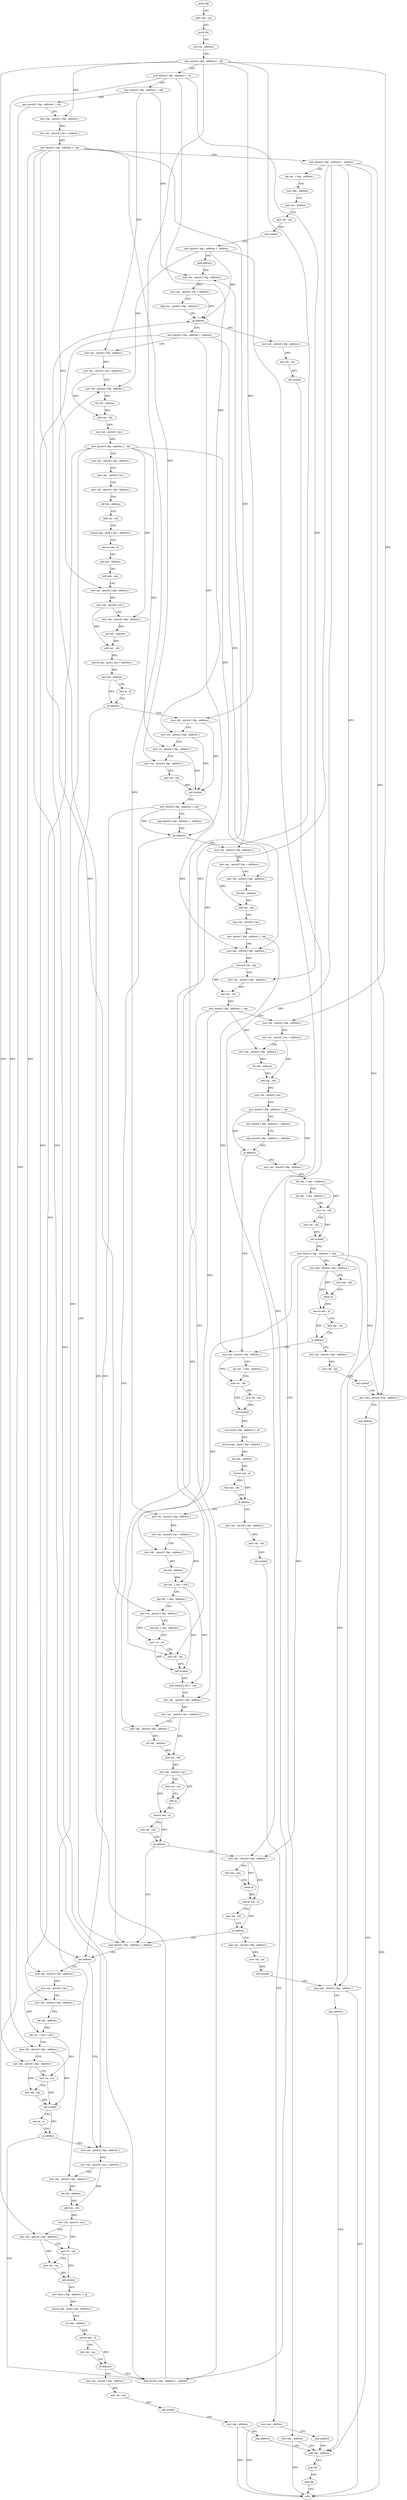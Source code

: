 digraph "func" {
"4324833" [label = "push rbp" ]
"4324834" [label = "mov rbp , rsp" ]
"4324837" [label = "push rbx" ]
"4324838" [label = "sub rsp , address" ]
"4324845" [label = "mov qword [ rbp - address ] , rdi" ]
"4324849" [label = "mov qword [ rbp - address ] , rsi" ]
"4324853" [label = "mov qword [ rbp - address ] , rdx" ]
"4324860" [label = "mov qword [ rbp - address ] , rcx" ]
"4324867" [label = "mov rax , qword [ rbp - address ]" ]
"4324871" [label = "mov rax , qword [ rax + address ]" ]
"4324878" [label = "mov qword [ rbp - address ] , rax" ]
"4324882" [label = "mov dword [ rbp - address ] , address" ]
"4324889" [label = "lea rax , [ rbp - address ]" ]
"4324893" [label = "mov edx , address" ]
"4324898" [label = "mov esi , address" ]
"4324903" [label = "mov rdi , rax" ]
"4324906" [label = "call symbol" ]
"4324911" [label = "mov qword [ rbp - address ] , address" ]
"4324919" [label = "jmp address" ]
"4325522" [label = "mov rax , qword [ rbp - address ]" ]
"4325529" [label = "mov rax , qword [ rax + address ]" ]
"4325533" [label = "cmp rax , qword [ rbp - address ]" ]
"4325537" [label = "jg address" ]
"4324924" [label = "mov dword [ rbp - address ] , address" ]
"4325543" [label = "mov rax , qword [ rbp - address ]" ]
"4324931" [label = "mov rax , qword [ rbp - address ]" ]
"4324938" [label = "mov rax , qword [ rax + address ]" ]
"4324942" [label = "mov rdx , qword [ rbp - address ]" ]
"4324946" [label = "shl rdx , address" ]
"4324950" [label = "add rax , rdx" ]
"4324953" [label = "mov rax , qword [ rax ]" ]
"4324956" [label = "mov qword [ rbp - address ] , rax" ]
"4324960" [label = "mov rax , qword [ rbp - address ]" ]
"4324964" [label = "mov rax , qword [ rax ]" ]
"4324967" [label = "mov rdx , qword [ rbp - address ]" ]
"4324971" [label = "shl rdx , address" ]
"4324975" [label = "add rax , rdx" ]
"4324978" [label = "movzx eax , byte [ rax + address ]" ]
"4324982" [label = "movzx eax , al" ]
"4324985" [label = "and eax , address" ]
"4324988" [label = "test eax , eax" ]
"4324990" [label = "mov rax , qword [ rbp - address ]" ]
"4324994" [label = "mov rax , qword [ rax ]" ]
"4324997" [label = "mov rdx , qword [ rbp - address ]" ]
"4325001" [label = "shl rdx , address" ]
"4325005" [label = "add rax , rdx" ]
"4325008" [label = "movzx eax , byte [ rax + address ]" ]
"4325012" [label = "and eax , address" ]
"4325015" [label = "test al , al" ]
"4325017" [label = "je address" ]
"4325392" [label = "cmp dword [ rbp - address ] , address" ]
"4325023" [label = "mov rdx , qword [ rbp - address ]" ]
"4325547" [label = "mov rdi , rax" ]
"4325550" [label = "call symbol" ]
"4325555" [label = "mov eax , address" ]
"4325560" [label = "add rsp , address" ]
"4325396" [label = "jne address" ]
"4325440" [label = "mov rax , qword [ rbp - address ]" ]
"4325398" [label = "mov rax , qword [ rbp - address ]" ]
"4325027" [label = "mov rcx , qword [ rbp - address ]" ]
"4325031" [label = "mov rsi , qword [ rbp - address ]" ]
"4325035" [label = "mov rax , qword [ rbp - address ]" ]
"4325039" [label = "mov rdi , rax" ]
"4325042" [label = "call symbol" ]
"4325047" [label = "mov dword [ rbp - address ] , eax" ]
"4325050" [label = "cmp dword [ rbp - address ] , address" ]
"4325054" [label = "jle address" ]
"4325060" [label = "mov rax , qword [ rbp - address ]" ]
"4325444" [label = "mov rax , qword [ rax + address ]" ]
"4325448" [label = "mov rdx , qword [ rbp - address ]" ]
"4325452" [label = "shl rdx , address" ]
"4325456" [label = "add rax , rdx" ]
"4325459" [label = "mov rdx , qword [ rax ]" ]
"4325462" [label = "mov rax , qword [ rbp - address ]" ]
"4325469" [label = "mov rsi , rdx" ]
"4325472" [label = "mov rdi , rax" ]
"4325475" [label = "call symbol" ]
"4325480" [label = "mov byte [ rbp - address ] , al" ]
"4325483" [label = "movzx eax , byte [ rbp - address ]" ]
"4325487" [label = "xor eax , address" ]
"4325490" [label = "movzx eax , al" ]
"4325493" [label = "test rax , rax" ]
"4325496" [label = "je address" ]
"4325517" [label = "add qword [ rbp - address ] , address" ]
"4325498" [label = "mov rax , qword [ rbp - address ]" ]
"4325402" [label = "mov rax , qword [ rax ]" ]
"4325405" [label = "mov rdx , qword [ rbp - address ]" ]
"4325409" [label = "shl rdx , address" ]
"4325413" [label = "lea rcx , [ rax + rdx ]" ]
"4325417" [label = "mov rdx , qword [ rbp - address ]" ]
"4325421" [label = "mov rax , qword [ rbp - address ]" ]
"4325425" [label = "mov rsi , rcx" ]
"4325428" [label = "mov rdi , rax" ]
"4325431" [label = "call symbol" ]
"4325436" [label = "test al , al" ]
"4325438" [label = "je address" ]
"4325064" [label = "mov rax , qword [ rax + address ]" ]
"4325068" [label = "mov rdx , qword [ rbp - address ]" ]
"4325072" [label = "shl rdx , address" ]
"4325076" [label = "add rax , rdx" ]
"4325079" [label = "mov rax , qword [ rax ]" ]
"4325082" [label = "mov qword [ rbp - address ] , rax" ]
"4325086" [label = "mov eax , dword [ rbp - address ]" ]
"4325089" [label = "movsxd rdx , eax" ]
"4325092" [label = "mov rax , qword [ rbp - address ]" ]
"4325096" [label = "add rax , rdx" ]
"4325099" [label = "mov qword [ rbp - address ] , rax" ]
"4325103" [label = "mov rax , qword [ rbp - address ]" ]
"4325107" [label = "mov rax , qword [ rax + address ]" ]
"4325114" [label = "mov rdx , qword [ rbp - address ]" ]
"4325118" [label = "shl rdx , address" ]
"4325122" [label = "add rax , rdx" ]
"4325125" [label = "mov rax , qword [ rax ]" ]
"4325128" [label = "mov qword [ rbp - address ] , rax" ]
"4325132" [label = "mov qword [ rbp - address ] , address" ]
"4325140" [label = "cmp qword [ rbp - address ] , address" ]
"4325145" [label = "je address" ]
"4325209" [label = "mov rdx , qword [ rbp - address ]" ]
"4325147" [label = "mov rax , qword [ rbp - address ]" ]
"4325502" [label = "mov rdi , rax" ]
"4325505" [label = "call symbol" ]
"4325510" [label = "mov eax , address" ]
"4325515" [label = "jmp address" ]
"4325213" [label = "lea rax , [ rbp - address ]" ]
"4325217" [label = "mov rsi , rdx" ]
"4325220" [label = "mov rdi , rax" ]
"4325223" [label = "call symbol" ]
"4325228" [label = "mov byte [ rbp - address ] , al" ]
"4325231" [label = "movzx eax , byte [ rbp - address ]" ]
"4325235" [label = "xor eax , address" ]
"4325238" [label = "movzx eax , al" ]
"4325241" [label = "test rax , rax" ]
"4325244" [label = "je address" ]
"4325268" [label = "mov rax , qword [ rbp - address ]" ]
"4325246" [label = "mov rax , qword [ rbp - address ]" ]
"4325151" [label = "lea rdx , [ rax + address ]" ]
"4325155" [label = "lea rax , [ rbp - address ]" ]
"4325159" [label = "mov rsi , rdx" ]
"4325162" [label = "mov rdi , rax" ]
"4325165" [label = "call symbol" ]
"4325170" [label = "mov dword [ rbp - address ] , eax" ]
"4325173" [label = "mov eax , dword [ rbp - address ]" ]
"4325176" [label = "test eax , eax" ]
"4325178" [label = "setne al" ]
"4325181" [label = "movzx eax , al" ]
"4325184" [label = "test rax , rax" ]
"4325187" [label = "je address" ]
"4325189" [label = "mov rax , qword [ rbp - address ]" ]
"4325567" [label = "pop rbx" ]
"4325568" [label = "pop rbp" ]
"4325569" [label = "retn" ]
"4325272" [label = "mov rax , qword [ rax + address ]" ]
"4325279" [label = "mov rdx , qword [ rbp - address ]" ]
"4325283" [label = "shl rdx , address" ]
"4325287" [label = "lea rbx , [ rax + rdx ]" ]
"4325291" [label = "lea rdx , [ rbp - address ]" ]
"4325295" [label = "mov rcx , qword [ rbp - address ]" ]
"4325299" [label = "lea rax , [ rbp - address ]" ]
"4325303" [label = "mov rsi , rcx" ]
"4325306" [label = "mov rdi , rax" ]
"4325309" [label = "call symbol" ]
"4325314" [label = "mov qword [ rbx ] , rax" ]
"4325317" [label = "mov rax , qword [ rbp - address ]" ]
"4325321" [label = "mov rax , qword [ rax + address ]" ]
"4325328" [label = "mov rdx , qword [ rbp - address ]" ]
"4325332" [label = "shl rdx , address" ]
"4325336" [label = "add rax , rdx" ]
"4325339" [label = "mov rax , qword [ rax ]" ]
"4325342" [label = "test rax , rax" ]
"4325345" [label = "sete al" ]
"4325348" [label = "movzx eax , al" ]
"4325351" [label = "test rax , rax" ]
"4325354" [label = "je address" ]
"4325356" [label = "mov eax , dword [ rbp - address ]" ]
"4325250" [label = "mov rdi , rax" ]
"4325253" [label = "call symbol" ]
"4325258" [label = "mov eax , address" ]
"4325263" [label = "jmp address" ]
"4325193" [label = "mov rdi , rax" ]
"4325196" [label = "call symbol" ]
"4325201" [label = "mov eax , dword [ rbp - address ]" ]
"4325204" [label = "jmp address" ]
"4325359" [label = "test eax , eax" ]
"4325361" [label = "setne al" ]
"4325364" [label = "movzx eax , al" ]
"4325367" [label = "test rax , rax" ]
"4325370" [label = "je address" ]
"4325372" [label = "mov rax , qword [ rbp - address ]" ]
"4325376" [label = "mov rdi , rax" ]
"4325379" [label = "call symbol" ]
"4325384" [label = "mov eax , dword [ rbp - address ]" ]
"4325387" [label = "jmp address" ]
"4324833" -> "4324834" [ label = "CFG" ]
"4324834" -> "4324837" [ label = "CFG" ]
"4324837" -> "4324838" [ label = "CFG" ]
"4324838" -> "4324845" [ label = "CFG" ]
"4324845" -> "4324849" [ label = "CFG" ]
"4324845" -> "4324867" [ label = "DFG" ]
"4324845" -> "4325023" [ label = "DFG" ]
"4324845" -> "4325421" [ label = "DFG" ]
"4324845" -> "4325103" [ label = "DFG" ]
"4324845" -> "4325268" [ label = "DFG" ]
"4324845" -> "4325317" [ label = "DFG" ]
"4324849" -> "4324853" [ label = "CFG" ]
"4324849" -> "4325027" [ label = "DFG" ]
"4324849" -> "4325417" [ label = "DFG" ]
"4324849" -> "4325092" [ label = "DFG" ]
"4324853" -> "4324860" [ label = "CFG" ]
"4324853" -> "4325522" [ label = "DFG" ]
"4324853" -> "4324931" [ label = "DFG" ]
"4324860" -> "4324867" [ label = "CFG" ]
"4324860" -> "4325462" [ label = "DFG" ]
"4324867" -> "4324871" [ label = "DFG" ]
"4324871" -> "4324878" [ label = "DFG" ]
"4324878" -> "4324882" [ label = "CFG" ]
"4324878" -> "4324990" [ label = "DFG" ]
"4324878" -> "4325035" [ label = "DFG" ]
"4324878" -> "4325440" [ label = "DFG" ]
"4324878" -> "4325398" [ label = "DFG" ]
"4324878" -> "4325060" [ label = "DFG" ]
"4324878" -> "4325295" [ label = "DFG" ]
"4324882" -> "4324889" [ label = "CFG" ]
"4324882" -> "4325173" [ label = "DFG" ]
"4324882" -> "4325201" [ label = "DFG" ]
"4324882" -> "4325356" [ label = "DFG" ]
"4324882" -> "4325384" [ label = "DFG" ]
"4324882" -> "4325306" [ label = "DFG" ]
"4324889" -> "4324893" [ label = "CFG" ]
"4324893" -> "4324898" [ label = "CFG" ]
"4324898" -> "4324903" [ label = "CFG" ]
"4324903" -> "4324906" [ label = "DFG" ]
"4324906" -> "4324911" [ label = "CFG" ]
"4324911" -> "4324919" [ label = "CFG" ]
"4324911" -> "4325537" [ label = "DFG" ]
"4324911" -> "4324942" [ label = "DFG" ]
"4324911" -> "4325517" [ label = "DFG" ]
"4324919" -> "4325522" [ label = "CFG" ]
"4325522" -> "4325529" [ label = "DFG" ]
"4325529" -> "4325533" [ label = "CFG" ]
"4325529" -> "4325537" [ label = "DFG" ]
"4325533" -> "4325537" [ label = "CFG" ]
"4325537" -> "4324924" [ label = "CFG" ]
"4325537" -> "4325543" [ label = "CFG" ]
"4324924" -> "4324931" [ label = "CFG" ]
"4324924" -> "4325396" [ label = "DFG" ]
"4324924" -> "4325054" [ label = "DFG" ]
"4324924" -> "4325086" [ label = "DFG" ]
"4325543" -> "4325547" [ label = "DFG" ]
"4324931" -> "4324938" [ label = "DFG" ]
"4324938" -> "4324942" [ label = "CFG" ]
"4324938" -> "4324950" [ label = "DFG" ]
"4324942" -> "4324946" [ label = "DFG" ]
"4324946" -> "4324950" [ label = "DFG" ]
"4324950" -> "4324953" [ label = "DFG" ]
"4324953" -> "4324956" [ label = "DFG" ]
"4324956" -> "4324960" [ label = "CFG" ]
"4324956" -> "4324997" [ label = "DFG" ]
"4324956" -> "4325031" [ label = "DFG" ]
"4324956" -> "4325448" [ label = "DFG" ]
"4324956" -> "4325405" [ label = "DFG" ]
"4324956" -> "4325068" [ label = "DFG" ]
"4324960" -> "4324964" [ label = "CFG" ]
"4324964" -> "4324967" [ label = "CFG" ]
"4324967" -> "4324971" [ label = "CFG" ]
"4324971" -> "4324975" [ label = "CFG" ]
"4324975" -> "4324978" [ label = "CFG" ]
"4324978" -> "4324982" [ label = "CFG" ]
"4324982" -> "4324985" [ label = "CFG" ]
"4324985" -> "4324988" [ label = "CFG" ]
"4324988" -> "4324990" [ label = "CFG" ]
"4324990" -> "4324994" [ label = "DFG" ]
"4324994" -> "4324997" [ label = "CFG" ]
"4324994" -> "4325005" [ label = "DFG" ]
"4324997" -> "4325001" [ label = "DFG" ]
"4325001" -> "4325005" [ label = "DFG" ]
"4325005" -> "4325008" [ label = "DFG" ]
"4325008" -> "4325012" [ label = "DFG" ]
"4325012" -> "4325015" [ label = "CFG" ]
"4325012" -> "4325017" [ label = "DFG" ]
"4325015" -> "4325017" [ label = "CFG" ]
"4325017" -> "4325392" [ label = "CFG" ]
"4325017" -> "4325023" [ label = "CFG" ]
"4325392" -> "4325396" [ label = "CFG" ]
"4325023" -> "4325027" [ label = "CFG" ]
"4325023" -> "4325042" [ label = "DFG" ]
"4325547" -> "4325550" [ label = "DFG" ]
"4325550" -> "4325555" [ label = "CFG" ]
"4325555" -> "4325560" [ label = "CFG" ]
"4325555" -> "4325569" [ label = "DFG" ]
"4325560" -> "4325567" [ label = "CFG" ]
"4325396" -> "4325440" [ label = "CFG" ]
"4325396" -> "4325398" [ label = "CFG" ]
"4325440" -> "4325444" [ label = "DFG" ]
"4325398" -> "4325402" [ label = "DFG" ]
"4325027" -> "4325031" [ label = "CFG" ]
"4325027" -> "4325042" [ label = "DFG" ]
"4325031" -> "4325035" [ label = "CFG" ]
"4325031" -> "4325042" [ label = "DFG" ]
"4325035" -> "4325039" [ label = "DFG" ]
"4325039" -> "4325042" [ label = "DFG" ]
"4325042" -> "4325047" [ label = "DFG" ]
"4325047" -> "4325050" [ label = "CFG" ]
"4325047" -> "4325396" [ label = "DFG" ]
"4325047" -> "4325054" [ label = "DFG" ]
"4325047" -> "4325086" [ label = "DFG" ]
"4325050" -> "4325054" [ label = "CFG" ]
"4325054" -> "4325392" [ label = "CFG" ]
"4325054" -> "4325060" [ label = "CFG" ]
"4325060" -> "4325064" [ label = "DFG" ]
"4325444" -> "4325448" [ label = "CFG" ]
"4325444" -> "4325456" [ label = "DFG" ]
"4325448" -> "4325452" [ label = "DFG" ]
"4325452" -> "4325456" [ label = "DFG" ]
"4325456" -> "4325459" [ label = "DFG" ]
"4325459" -> "4325462" [ label = "CFG" ]
"4325459" -> "4325469" [ label = "DFG" ]
"4325462" -> "4325469" [ label = "CFG" ]
"4325462" -> "4325472" [ label = "DFG" ]
"4325469" -> "4325472" [ label = "CFG" ]
"4325469" -> "4325475" [ label = "DFG" ]
"4325472" -> "4325475" [ label = "DFG" ]
"4325475" -> "4325480" [ label = "DFG" ]
"4325480" -> "4325483" [ label = "DFG" ]
"4325483" -> "4325487" [ label = "DFG" ]
"4325487" -> "4325490" [ label = "DFG" ]
"4325490" -> "4325493" [ label = "CFG" ]
"4325490" -> "4325496" [ label = "DFG" ]
"4325493" -> "4325496" [ label = "CFG" ]
"4325496" -> "4325517" [ label = "CFG" ]
"4325496" -> "4325498" [ label = "CFG" ]
"4325517" -> "4325522" [ label = "CFG" ]
"4325517" -> "4325537" [ label = "DFG" ]
"4325517" -> "4324942" [ label = "DFG" ]
"4325498" -> "4325502" [ label = "DFG" ]
"4325402" -> "4325405" [ label = "CFG" ]
"4325402" -> "4325413" [ label = "DFG" ]
"4325405" -> "4325409" [ label = "DFG" ]
"4325409" -> "4325413" [ label = "DFG" ]
"4325413" -> "4325417" [ label = "CFG" ]
"4325413" -> "4325425" [ label = "DFG" ]
"4325417" -> "4325421" [ label = "CFG" ]
"4325417" -> "4325431" [ label = "DFG" ]
"4325421" -> "4325425" [ label = "CFG" ]
"4325421" -> "4325428" [ label = "DFG" ]
"4325425" -> "4325428" [ label = "CFG" ]
"4325425" -> "4325431" [ label = "DFG" ]
"4325428" -> "4325431" [ label = "DFG" ]
"4325431" -> "4325436" [ label = "CFG" ]
"4325431" -> "4325438" [ label = "DFG" ]
"4325436" -> "4325438" [ label = "CFG" ]
"4325438" -> "4325517" [ label = "CFG" ]
"4325438" -> "4325440" [ label = "CFG" ]
"4325064" -> "4325068" [ label = "CFG" ]
"4325064" -> "4325076" [ label = "DFG" ]
"4325068" -> "4325072" [ label = "DFG" ]
"4325072" -> "4325076" [ label = "DFG" ]
"4325076" -> "4325079" [ label = "DFG" ]
"4325079" -> "4325082" [ label = "DFG" ]
"4325082" -> "4325086" [ label = "CFG" ]
"4325082" -> "4325209" [ label = "DFG" ]
"4325086" -> "4325089" [ label = "DFG" ]
"4325089" -> "4325092" [ label = "CFG" ]
"4325089" -> "4325096" [ label = "DFG" ]
"4325092" -> "4325096" [ label = "DFG" ]
"4325096" -> "4325099" [ label = "DFG" ]
"4325099" -> "4325103" [ label = "CFG" ]
"4325099" -> "4325114" [ label = "DFG" ]
"4325099" -> "4325279" [ label = "DFG" ]
"4325099" -> "4325328" [ label = "DFG" ]
"4325103" -> "4325107" [ label = "DFG" ]
"4325107" -> "4325114" [ label = "CFG" ]
"4325107" -> "4325122" [ label = "DFG" ]
"4325114" -> "4325118" [ label = "DFG" ]
"4325118" -> "4325122" [ label = "DFG" ]
"4325122" -> "4325125" [ label = "DFG" ]
"4325125" -> "4325128" [ label = "DFG" ]
"4325128" -> "4325132" [ label = "CFG" ]
"4325128" -> "4325145" [ label = "DFG" ]
"4325128" -> "4325147" [ label = "DFG" ]
"4325132" -> "4325140" [ label = "CFG" ]
"4325140" -> "4325145" [ label = "CFG" ]
"4325145" -> "4325209" [ label = "CFG" ]
"4325145" -> "4325147" [ label = "CFG" ]
"4325209" -> "4325213" [ label = "CFG" ]
"4325209" -> "4325217" [ label = "DFG" ]
"4325147" -> "4325151" [ label = "DFG" ]
"4325502" -> "4325505" [ label = "DFG" ]
"4325505" -> "4325510" [ label = "CFG" ]
"4325510" -> "4325515" [ label = "CFG" ]
"4325510" -> "4325569" [ label = "DFG" ]
"4325515" -> "4325560" [ label = "CFG" ]
"4325213" -> "4325217" [ label = "CFG" ]
"4325217" -> "4325220" [ label = "CFG" ]
"4325217" -> "4325223" [ label = "DFG" ]
"4325220" -> "4325223" [ label = "DFG" ]
"4325223" -> "4325228" [ label = "DFG" ]
"4325228" -> "4325231" [ label = "DFG" ]
"4325231" -> "4325235" [ label = "DFG" ]
"4325235" -> "4325238" [ label = "DFG" ]
"4325238" -> "4325241" [ label = "CFG" ]
"4325238" -> "4325244" [ label = "DFG" ]
"4325241" -> "4325244" [ label = "CFG" ]
"4325244" -> "4325268" [ label = "CFG" ]
"4325244" -> "4325246" [ label = "CFG" ]
"4325268" -> "4325272" [ label = "DFG" ]
"4325246" -> "4325250" [ label = "DFG" ]
"4325151" -> "4325155" [ label = "CFG" ]
"4325151" -> "4325159" [ label = "DFG" ]
"4325155" -> "4325159" [ label = "CFG" ]
"4325159" -> "4325162" [ label = "CFG" ]
"4325159" -> "4325165" [ label = "DFG" ]
"4325162" -> "4325165" [ label = "DFG" ]
"4325165" -> "4325170" [ label = "DFG" ]
"4325170" -> "4325173" [ label = "DFG" ]
"4325170" -> "4325201" [ label = "DFG" ]
"4325170" -> "4325356" [ label = "DFG" ]
"4325170" -> "4325384" [ label = "DFG" ]
"4325170" -> "4325306" [ label = "DFG" ]
"4325173" -> "4325176" [ label = "CFG" ]
"4325173" -> "4325178" [ label = "DFG" ]
"4325173" -> "4325181" [ label = "DFG" ]
"4325176" -> "4325178" [ label = "CFG" ]
"4325178" -> "4325181" [ label = "DFG" ]
"4325181" -> "4325184" [ label = "CFG" ]
"4325181" -> "4325187" [ label = "DFG" ]
"4325184" -> "4325187" [ label = "CFG" ]
"4325187" -> "4325209" [ label = "CFG" ]
"4325187" -> "4325189" [ label = "CFG" ]
"4325189" -> "4325193" [ label = "DFG" ]
"4325567" -> "4325568" [ label = "CFG" ]
"4325568" -> "4325569" [ label = "CFG" ]
"4325272" -> "4325279" [ label = "CFG" ]
"4325272" -> "4325287" [ label = "DFG" ]
"4325279" -> "4325283" [ label = "DFG" ]
"4325283" -> "4325287" [ label = "DFG" ]
"4325287" -> "4325291" [ label = "CFG" ]
"4325287" -> "4325314" [ label = "DFG" ]
"4325291" -> "4325295" [ label = "CFG" ]
"4325291" -> "4325309" [ label = "DFG" ]
"4325295" -> "4325299" [ label = "CFG" ]
"4325295" -> "4325303" [ label = "DFG" ]
"4325299" -> "4325303" [ label = "CFG" ]
"4325303" -> "4325306" [ label = "CFG" ]
"4325303" -> "4325309" [ label = "DFG" ]
"4325306" -> "4325309" [ label = "DFG" ]
"4325309" -> "4325314" [ label = "DFG" ]
"4325314" -> "4325317" [ label = "CFG" ]
"4325317" -> "4325321" [ label = "DFG" ]
"4325321" -> "4325328" [ label = "CFG" ]
"4325321" -> "4325336" [ label = "DFG" ]
"4325328" -> "4325332" [ label = "DFG" ]
"4325332" -> "4325336" [ label = "DFG" ]
"4325336" -> "4325339" [ label = "DFG" ]
"4325339" -> "4325342" [ label = "CFG" ]
"4325339" -> "4325345" [ label = "DFG" ]
"4325339" -> "4325348" [ label = "DFG" ]
"4325342" -> "4325345" [ label = "CFG" ]
"4325345" -> "4325348" [ label = "DFG" ]
"4325348" -> "4325351" [ label = "CFG" ]
"4325348" -> "4325354" [ label = "DFG" ]
"4325351" -> "4325354" [ label = "CFG" ]
"4325354" -> "4325392" [ label = "CFG" ]
"4325354" -> "4325356" [ label = "CFG" ]
"4325356" -> "4325359" [ label = "CFG" ]
"4325356" -> "4325361" [ label = "DFG" ]
"4325356" -> "4325364" [ label = "DFG" ]
"4325250" -> "4325253" [ label = "DFG" ]
"4325253" -> "4325258" [ label = "CFG" ]
"4325258" -> "4325263" [ label = "CFG" ]
"4325258" -> "4325569" [ label = "DFG" ]
"4325263" -> "4325560" [ label = "CFG" ]
"4325193" -> "4325196" [ label = "DFG" ]
"4325196" -> "4325201" [ label = "CFG" ]
"4325201" -> "4325204" [ label = "CFG" ]
"4325201" -> "4325569" [ label = "DFG" ]
"4325204" -> "4325560" [ label = "CFG" ]
"4325359" -> "4325361" [ label = "CFG" ]
"4325361" -> "4325364" [ label = "DFG" ]
"4325364" -> "4325367" [ label = "CFG" ]
"4325364" -> "4325370" [ label = "DFG" ]
"4325367" -> "4325370" [ label = "CFG" ]
"4325370" -> "4325392" [ label = "CFG" ]
"4325370" -> "4325372" [ label = "CFG" ]
"4325372" -> "4325376" [ label = "DFG" ]
"4325376" -> "4325379" [ label = "DFG" ]
"4325379" -> "4325384" [ label = "CFG" ]
"4325384" -> "4325387" [ label = "CFG" ]
"4325384" -> "4325569" [ label = "DFG" ]
"4325387" -> "4325560" [ label = "CFG" ]
}
